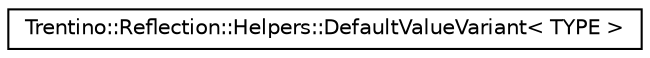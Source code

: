 digraph G
{
  edge [fontname="Helvetica",fontsize="10",labelfontname="Helvetica",labelfontsize="10"];
  node [fontname="Helvetica",fontsize="10",shape=record];
  rankdir="LR";
  Node1 [label="Trentino::Reflection::Helpers::DefaultValueVariant\< TYPE \>",height=0.2,width=0.4,color="black", fillcolor="white", style="filled",URL="$class_trentino_1_1_reflection_1_1_helpers_1_1_default_value_variant.html",tooltip="Returns variant specializations for type default values."];
}
